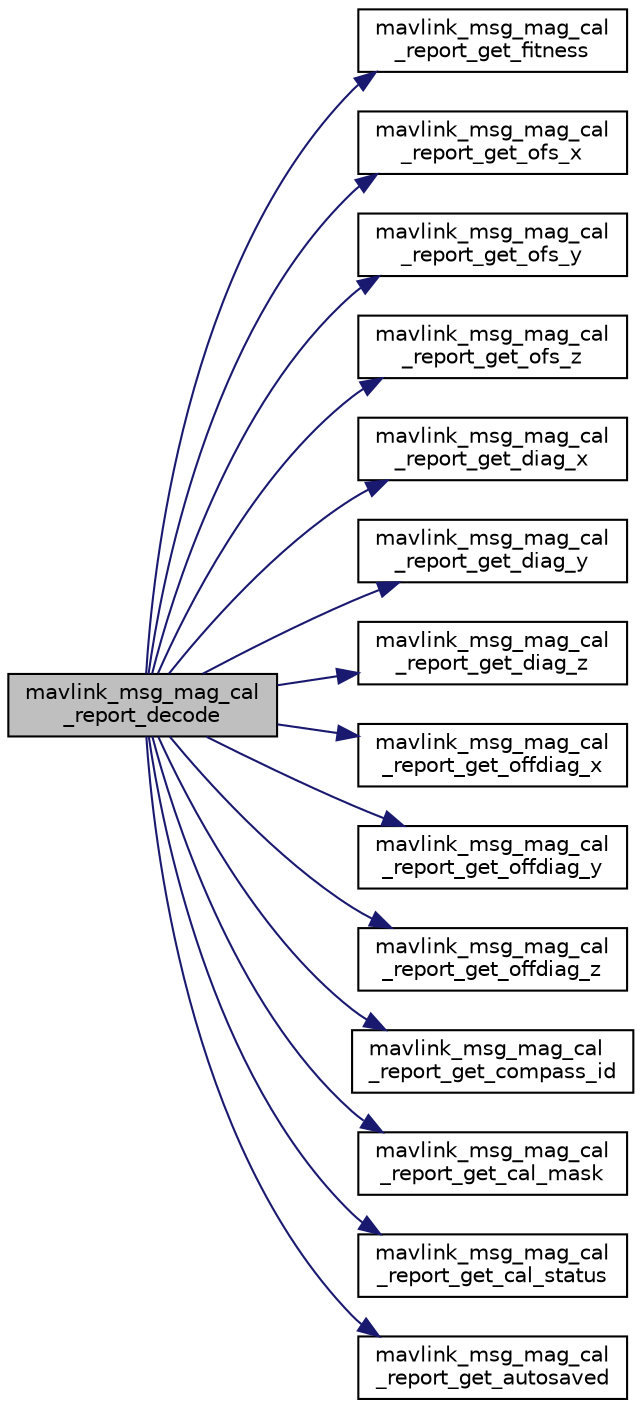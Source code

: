 digraph "mavlink_msg_mag_cal_report_decode"
{
 // INTERACTIVE_SVG=YES
  edge [fontname="Helvetica",fontsize="10",labelfontname="Helvetica",labelfontsize="10"];
  node [fontname="Helvetica",fontsize="10",shape=record];
  rankdir="LR";
  Node1 [label="mavlink_msg_mag_cal\l_report_decode",height=0.2,width=0.4,color="black", fillcolor="grey75", style="filled", fontcolor="black"];
  Node1 -> Node2 [color="midnightblue",fontsize="10",style="solid",fontname="Helvetica"];
  Node2 [label="mavlink_msg_mag_cal\l_report_get_fitness",height=0.2,width=0.4,color="black", fillcolor="white", style="filled",URL="$mavlink__msg__mag__cal__report_8h.html#aa9a97e01de34b1114bfe20e60d77e789",tooltip="Get field fitness from mag_cal_report message. "];
  Node1 -> Node3 [color="midnightblue",fontsize="10",style="solid",fontname="Helvetica"];
  Node3 [label="mavlink_msg_mag_cal\l_report_get_ofs_x",height=0.2,width=0.4,color="black", fillcolor="white", style="filled",URL="$mavlink__msg__mag__cal__report_8h.html#a88ee48d733eb066909646aef14f6f524",tooltip="Get field ofs_x from mag_cal_report message. "];
  Node1 -> Node4 [color="midnightblue",fontsize="10",style="solid",fontname="Helvetica"];
  Node4 [label="mavlink_msg_mag_cal\l_report_get_ofs_y",height=0.2,width=0.4,color="black", fillcolor="white", style="filled",URL="$mavlink__msg__mag__cal__report_8h.html#a285f17a03155129f0b08c945e1c2a10a",tooltip="Get field ofs_y from mag_cal_report message. "];
  Node1 -> Node5 [color="midnightblue",fontsize="10",style="solid",fontname="Helvetica"];
  Node5 [label="mavlink_msg_mag_cal\l_report_get_ofs_z",height=0.2,width=0.4,color="black", fillcolor="white", style="filled",URL="$mavlink__msg__mag__cal__report_8h.html#a1426a16666b270804886bffba9395131",tooltip="Get field ofs_z from mag_cal_report message. "];
  Node1 -> Node6 [color="midnightblue",fontsize="10",style="solid",fontname="Helvetica"];
  Node6 [label="mavlink_msg_mag_cal\l_report_get_diag_x",height=0.2,width=0.4,color="black", fillcolor="white", style="filled",URL="$mavlink__msg__mag__cal__report_8h.html#abf8bd7af98fbc310da5c8381d995589c",tooltip="Get field diag_x from mag_cal_report message. "];
  Node1 -> Node7 [color="midnightblue",fontsize="10",style="solid",fontname="Helvetica"];
  Node7 [label="mavlink_msg_mag_cal\l_report_get_diag_y",height=0.2,width=0.4,color="black", fillcolor="white", style="filled",URL="$mavlink__msg__mag__cal__report_8h.html#a94432d3666e88d48af8ed544491269d6",tooltip="Get field diag_y from mag_cal_report message. "];
  Node1 -> Node8 [color="midnightblue",fontsize="10",style="solid",fontname="Helvetica"];
  Node8 [label="mavlink_msg_mag_cal\l_report_get_diag_z",height=0.2,width=0.4,color="black", fillcolor="white", style="filled",URL="$mavlink__msg__mag__cal__report_8h.html#a87be01e3351f1fd9eec805f3afbec3fb",tooltip="Get field diag_z from mag_cal_report message. "];
  Node1 -> Node9 [color="midnightblue",fontsize="10",style="solid",fontname="Helvetica"];
  Node9 [label="mavlink_msg_mag_cal\l_report_get_offdiag_x",height=0.2,width=0.4,color="black", fillcolor="white", style="filled",URL="$mavlink__msg__mag__cal__report_8h.html#a858dd6f4595acc7e99acc48867cbc5e0",tooltip="Get field offdiag_x from mag_cal_report message. "];
  Node1 -> Node10 [color="midnightblue",fontsize="10",style="solid",fontname="Helvetica"];
  Node10 [label="mavlink_msg_mag_cal\l_report_get_offdiag_y",height=0.2,width=0.4,color="black", fillcolor="white", style="filled",URL="$mavlink__msg__mag__cal__report_8h.html#a9b8c9926daacc0474030f5bd23128c55",tooltip="Get field offdiag_y from mag_cal_report message. "];
  Node1 -> Node11 [color="midnightblue",fontsize="10",style="solid",fontname="Helvetica"];
  Node11 [label="mavlink_msg_mag_cal\l_report_get_offdiag_z",height=0.2,width=0.4,color="black", fillcolor="white", style="filled",URL="$mavlink__msg__mag__cal__report_8h.html#ab6a5fc47a45557279c523d56c36b7965",tooltip="Get field offdiag_z from mag_cal_report message. "];
  Node1 -> Node12 [color="midnightblue",fontsize="10",style="solid",fontname="Helvetica"];
  Node12 [label="mavlink_msg_mag_cal\l_report_get_compass_id",height=0.2,width=0.4,color="black", fillcolor="white", style="filled",URL="$mavlink__msg__mag__cal__report_8h.html#aa9f0b4dc47b365e5f97ca52c6276d20d",tooltip="Send a mag_cal_report message. "];
  Node1 -> Node13 [color="midnightblue",fontsize="10",style="solid",fontname="Helvetica"];
  Node13 [label="mavlink_msg_mag_cal\l_report_get_cal_mask",height=0.2,width=0.4,color="black", fillcolor="white", style="filled",URL="$mavlink__msg__mag__cal__report_8h.html#ad58a2f218364b45ef6e1884a6abc7d34",tooltip="Get field cal_mask from mag_cal_report message. "];
  Node1 -> Node14 [color="midnightblue",fontsize="10",style="solid",fontname="Helvetica"];
  Node14 [label="mavlink_msg_mag_cal\l_report_get_cal_status",height=0.2,width=0.4,color="black", fillcolor="white", style="filled",URL="$mavlink__msg__mag__cal__report_8h.html#a8d5c254a803beed8a573a60603b0cfa6",tooltip="Get field cal_status from mag_cal_report message. "];
  Node1 -> Node15 [color="midnightblue",fontsize="10",style="solid",fontname="Helvetica"];
  Node15 [label="mavlink_msg_mag_cal\l_report_get_autosaved",height=0.2,width=0.4,color="black", fillcolor="white", style="filled",URL="$mavlink__msg__mag__cal__report_8h.html#aacbc2d11ef62b18c22547938c2d3cb27",tooltip="Get field autosaved from mag_cal_report message. "];
}
